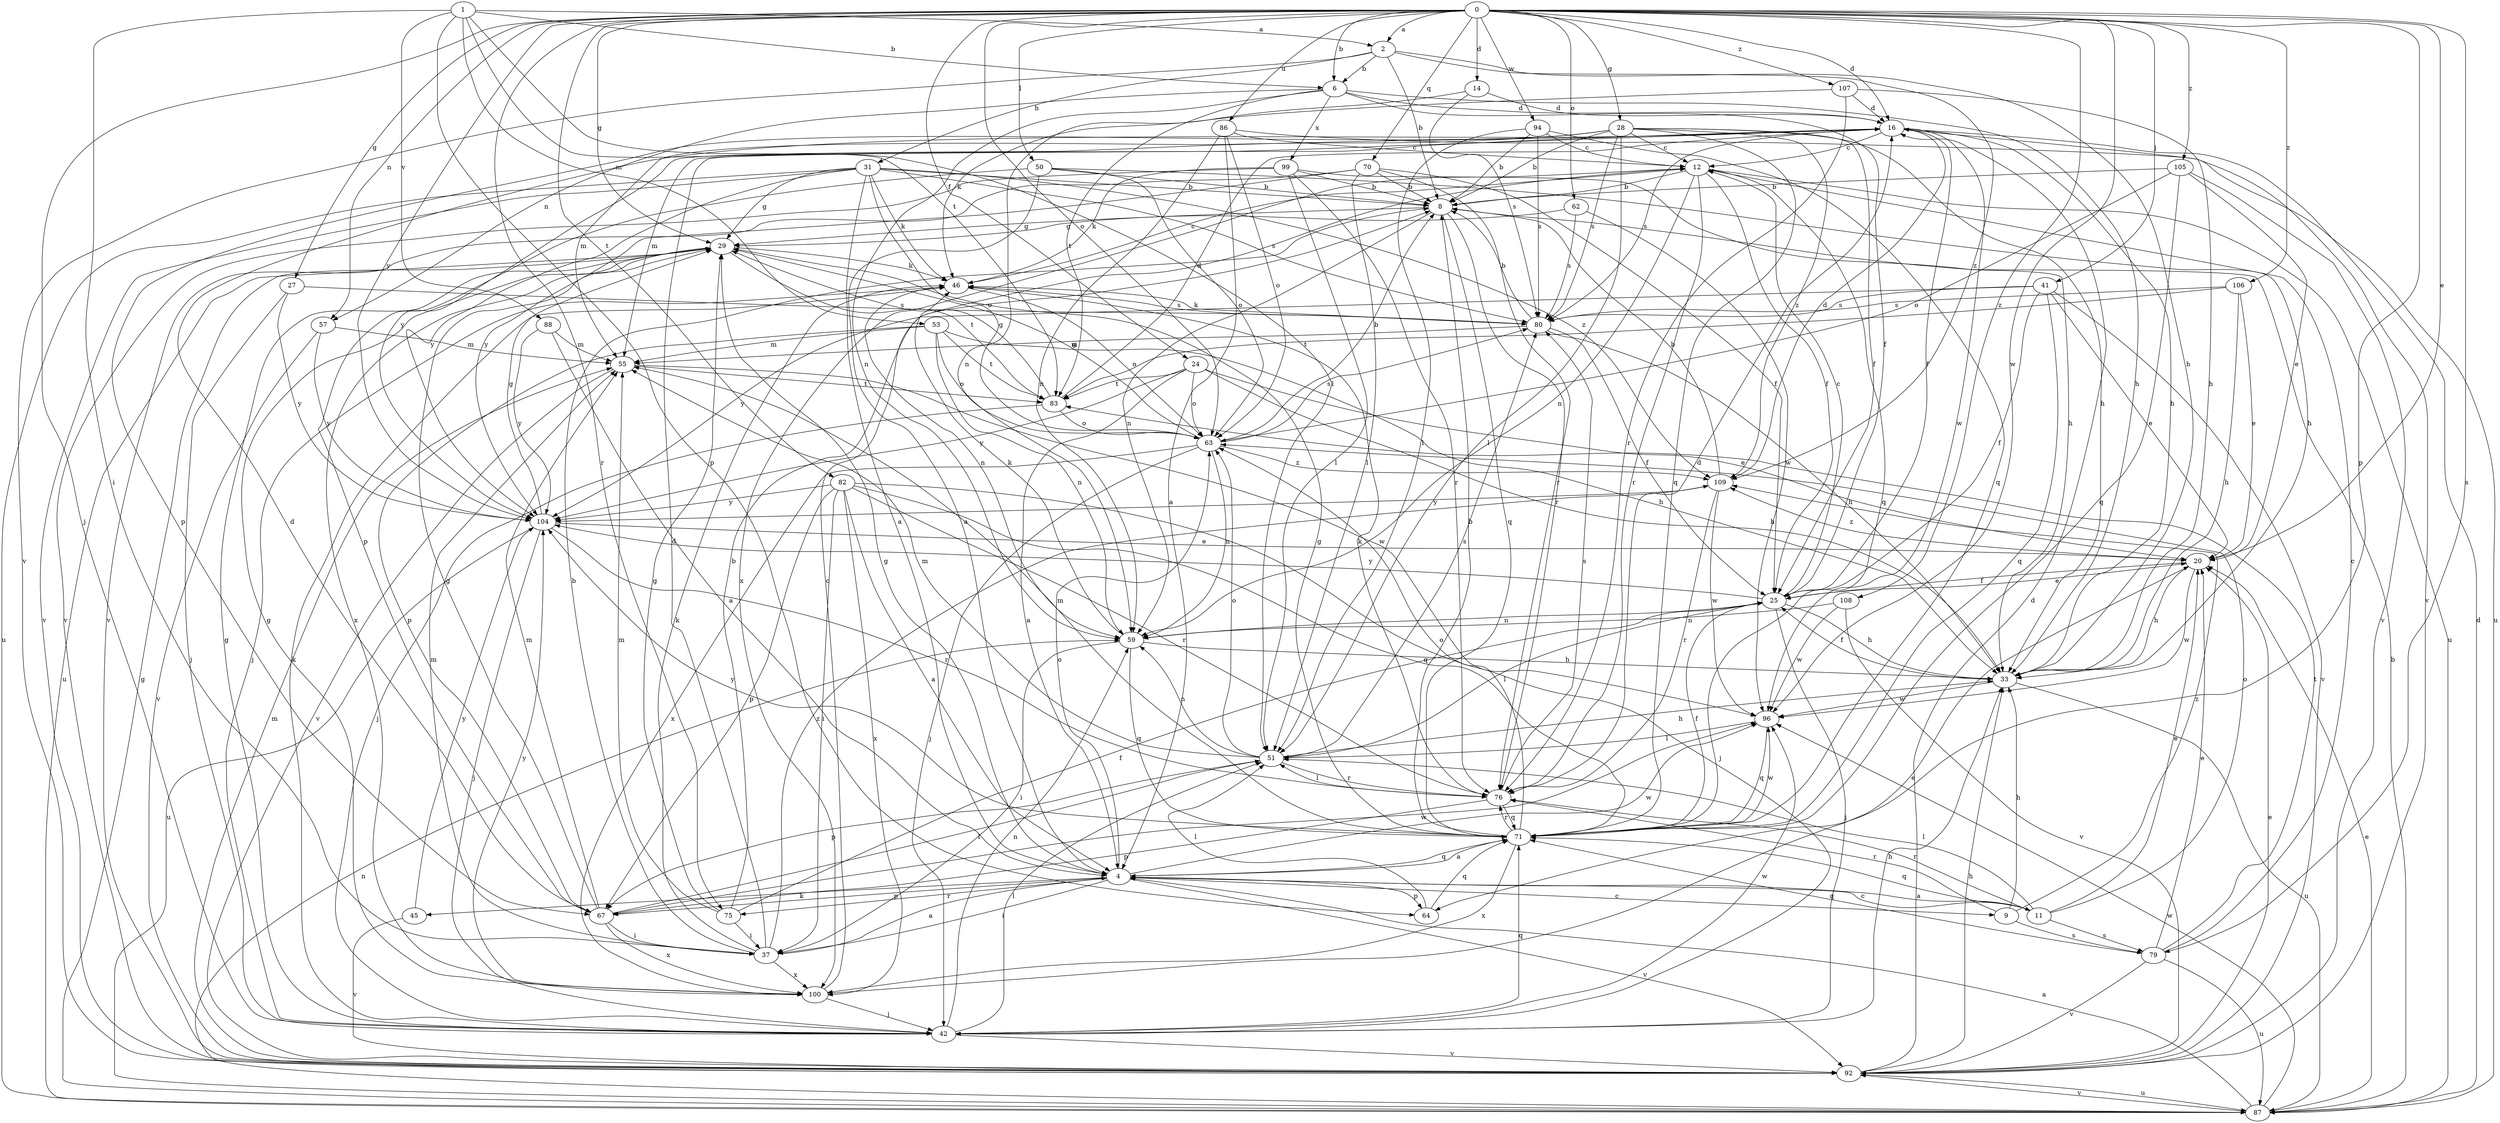strict digraph  {
0;
1;
2;
4;
6;
8;
9;
11;
12;
14;
16;
20;
24;
25;
27;
28;
29;
31;
33;
37;
41;
42;
45;
46;
50;
51;
53;
55;
57;
59;
62;
63;
64;
67;
70;
71;
75;
76;
79;
80;
82;
83;
86;
87;
88;
92;
94;
96;
99;
100;
104;
105;
106;
107;
108;
109;
0 -> 2  [label=a];
0 -> 6  [label=b];
0 -> 14  [label=d];
0 -> 16  [label=d];
0 -> 20  [label=e];
0 -> 24  [label=f];
0 -> 27  [label=g];
0 -> 28  [label=g];
0 -> 29  [label=g];
0 -> 41  [label=j];
0 -> 42  [label=j];
0 -> 50  [label=l];
0 -> 57  [label=n];
0 -> 62  [label=o];
0 -> 63  [label=o];
0 -> 64  [label=p];
0 -> 70  [label=q];
0 -> 75  [label=r];
0 -> 79  [label=s];
0 -> 82  [label=t];
0 -> 86  [label=u];
0 -> 94  [label=w];
0 -> 96  [label=w];
0 -> 104  [label=y];
0 -> 105  [label=z];
0 -> 106  [label=z];
0 -> 107  [label=z];
0 -> 108  [label=z];
1 -> 2  [label=a];
1 -> 6  [label=b];
1 -> 37  [label=i];
1 -> 51  [label=l];
1 -> 53  [label=m];
1 -> 64  [label=p];
1 -> 83  [label=t];
1 -> 88  [label=v];
2 -> 6  [label=b];
2 -> 8  [label=b];
2 -> 31  [label=h];
2 -> 33  [label=h];
2 -> 92  [label=v];
2 -> 109  [label=z];
4 -> 9  [label=c];
4 -> 11  [label=c];
4 -> 29  [label=g];
4 -> 37  [label=i];
4 -> 45  [label=k];
4 -> 63  [label=o];
4 -> 64  [label=p];
4 -> 67  [label=p];
4 -> 71  [label=q];
4 -> 75  [label=r];
4 -> 92  [label=v];
4 -> 96  [label=w];
6 -> 16  [label=d];
6 -> 25  [label=f];
6 -> 33  [label=h];
6 -> 57  [label=n];
6 -> 59  [label=n];
6 -> 83  [label=t];
6 -> 99  [label=x];
8 -> 29  [label=g];
8 -> 59  [label=n];
8 -> 71  [label=q];
8 -> 76  [label=r];
9 -> 33  [label=h];
9 -> 76  [label=r];
9 -> 79  [label=s];
9 -> 109  [label=z];
11 -> 4  [label=a];
11 -> 20  [label=e];
11 -> 51  [label=l];
11 -> 63  [label=o];
11 -> 71  [label=q];
11 -> 76  [label=r];
11 -> 79  [label=s];
12 -> 8  [label=b];
12 -> 25  [label=f];
12 -> 59  [label=n];
12 -> 71  [label=q];
12 -> 76  [label=r];
12 -> 87  [label=u];
12 -> 100  [label=x];
14 -> 16  [label=d];
14 -> 59  [label=n];
14 -> 80  [label=s];
16 -> 12  [label=c];
16 -> 25  [label=f];
16 -> 33  [label=h];
16 -> 55  [label=m];
16 -> 80  [label=s];
16 -> 92  [label=v];
16 -> 96  [label=w];
16 -> 104  [label=y];
20 -> 25  [label=f];
20 -> 33  [label=h];
20 -> 96  [label=w];
20 -> 109  [label=z];
24 -> 4  [label=a];
24 -> 20  [label=e];
24 -> 33  [label=h];
24 -> 63  [label=o];
24 -> 83  [label=t];
24 -> 104  [label=y];
25 -> 12  [label=c];
25 -> 20  [label=e];
25 -> 33  [label=h];
25 -> 42  [label=j];
25 -> 51  [label=l];
25 -> 59  [label=n];
25 -> 104  [label=y];
27 -> 42  [label=j];
27 -> 80  [label=s];
27 -> 104  [label=y];
28 -> 8  [label=b];
28 -> 12  [label=c];
28 -> 25  [label=f];
28 -> 33  [label=h];
28 -> 51  [label=l];
28 -> 55  [label=m];
28 -> 67  [label=p];
28 -> 71  [label=q];
28 -> 80  [label=s];
28 -> 109  [label=z];
29 -> 46  [label=k];
29 -> 83  [label=t];
29 -> 87  [label=u];
29 -> 100  [label=x];
31 -> 4  [label=a];
31 -> 8  [label=b];
31 -> 29  [label=g];
31 -> 46  [label=k];
31 -> 63  [label=o];
31 -> 80  [label=s];
31 -> 87  [label=u];
31 -> 92  [label=v];
31 -> 104  [label=y];
31 -> 109  [label=z];
33 -> 25  [label=f];
33 -> 87  [label=u];
33 -> 96  [label=w];
37 -> 4  [label=a];
37 -> 8  [label=b];
37 -> 16  [label=d];
37 -> 46  [label=k];
37 -> 55  [label=m];
37 -> 100  [label=x];
37 -> 109  [label=z];
41 -> 20  [label=e];
41 -> 25  [label=f];
41 -> 71  [label=q];
41 -> 80  [label=s];
41 -> 92  [label=v];
41 -> 104  [label=y];
42 -> 29  [label=g];
42 -> 33  [label=h];
42 -> 46  [label=k];
42 -> 51  [label=l];
42 -> 59  [label=n];
42 -> 71  [label=q];
42 -> 92  [label=v];
42 -> 96  [label=w];
45 -> 92  [label=v];
45 -> 104  [label=y];
46 -> 12  [label=c];
46 -> 42  [label=j];
46 -> 59  [label=n];
46 -> 63  [label=o];
46 -> 80  [label=s];
50 -> 4  [label=a];
50 -> 8  [label=b];
50 -> 33  [label=h];
50 -> 63  [label=o];
50 -> 67  [label=p];
51 -> 33  [label=h];
51 -> 55  [label=m];
51 -> 59  [label=n];
51 -> 63  [label=o];
51 -> 67  [label=p];
51 -> 76  [label=r];
51 -> 80  [label=s];
53 -> 33  [label=h];
53 -> 55  [label=m];
53 -> 59  [label=n];
53 -> 63  [label=o];
53 -> 67  [label=p];
53 -> 83  [label=t];
55 -> 83  [label=t];
55 -> 92  [label=v];
55 -> 96  [label=w];
57 -> 55  [label=m];
57 -> 92  [label=v];
57 -> 104  [label=y];
59 -> 33  [label=h];
59 -> 37  [label=i];
59 -> 46  [label=k];
59 -> 71  [label=q];
62 -> 29  [label=g];
62 -> 80  [label=s];
62 -> 96  [label=w];
63 -> 8  [label=b];
63 -> 29  [label=g];
63 -> 42  [label=j];
63 -> 59  [label=n];
63 -> 80  [label=s];
63 -> 100  [label=x];
63 -> 109  [label=z];
64 -> 51  [label=l];
64 -> 71  [label=q];
67 -> 16  [label=d];
67 -> 29  [label=g];
67 -> 37  [label=i];
67 -> 51  [label=l];
67 -> 55  [label=m];
67 -> 96  [label=w];
67 -> 100  [label=x];
70 -> 8  [label=b];
70 -> 25  [label=f];
70 -> 51  [label=l];
70 -> 76  [label=r];
70 -> 92  [label=v];
70 -> 104  [label=y];
71 -> 4  [label=a];
71 -> 8  [label=b];
71 -> 25  [label=f];
71 -> 29  [label=g];
71 -> 55  [label=m];
71 -> 63  [label=o];
71 -> 76  [label=r];
71 -> 96  [label=w];
71 -> 100  [label=x];
71 -> 104  [label=y];
75 -> 8  [label=b];
75 -> 25  [label=f];
75 -> 29  [label=g];
75 -> 37  [label=i];
75 -> 55  [label=m];
76 -> 16  [label=d];
76 -> 46  [label=k];
76 -> 51  [label=l];
76 -> 67  [label=p];
76 -> 71  [label=q];
76 -> 80  [label=s];
79 -> 12  [label=c];
79 -> 20  [label=e];
79 -> 71  [label=q];
79 -> 83  [label=t];
79 -> 87  [label=u];
79 -> 92  [label=v];
80 -> 8  [label=b];
80 -> 25  [label=f];
80 -> 33  [label=h];
80 -> 46  [label=k];
80 -> 55  [label=m];
82 -> 4  [label=a];
82 -> 37  [label=i];
82 -> 42  [label=j];
82 -> 67  [label=p];
82 -> 71  [label=q];
82 -> 76  [label=r];
82 -> 100  [label=x];
82 -> 104  [label=y];
83 -> 16  [label=d];
83 -> 29  [label=g];
83 -> 42  [label=j];
83 -> 63  [label=o];
86 -> 4  [label=a];
86 -> 12  [label=c];
86 -> 59  [label=n];
86 -> 63  [label=o];
86 -> 87  [label=u];
87 -> 4  [label=a];
87 -> 8  [label=b];
87 -> 16  [label=d];
87 -> 20  [label=e];
87 -> 29  [label=g];
87 -> 59  [label=n];
87 -> 92  [label=v];
87 -> 96  [label=w];
88 -> 4  [label=a];
88 -> 55  [label=m];
88 -> 104  [label=y];
92 -> 16  [label=d];
92 -> 20  [label=e];
92 -> 33  [label=h];
92 -> 55  [label=m];
92 -> 87  [label=u];
94 -> 8  [label=b];
94 -> 12  [label=c];
94 -> 51  [label=l];
94 -> 71  [label=q];
94 -> 80  [label=s];
96 -> 51  [label=l];
96 -> 71  [label=q];
99 -> 8  [label=b];
99 -> 33  [label=h];
99 -> 46  [label=k];
99 -> 51  [label=l];
99 -> 76  [label=r];
99 -> 92  [label=v];
100 -> 12  [label=c];
100 -> 20  [label=e];
100 -> 29  [label=g];
100 -> 42  [label=j];
100 -> 104  [label=y];
104 -> 20  [label=e];
104 -> 29  [label=g];
104 -> 42  [label=j];
104 -> 76  [label=r];
104 -> 87  [label=u];
105 -> 8  [label=b];
105 -> 20  [label=e];
105 -> 63  [label=o];
105 -> 71  [label=q];
105 -> 92  [label=v];
106 -> 20  [label=e];
106 -> 33  [label=h];
106 -> 80  [label=s];
106 -> 83  [label=t];
107 -> 16  [label=d];
107 -> 33  [label=h];
107 -> 46  [label=k];
107 -> 76  [label=r];
108 -> 59  [label=n];
108 -> 92  [label=v];
108 -> 96  [label=w];
109 -> 8  [label=b];
109 -> 16  [label=d];
109 -> 76  [label=r];
109 -> 96  [label=w];
109 -> 104  [label=y];
}
